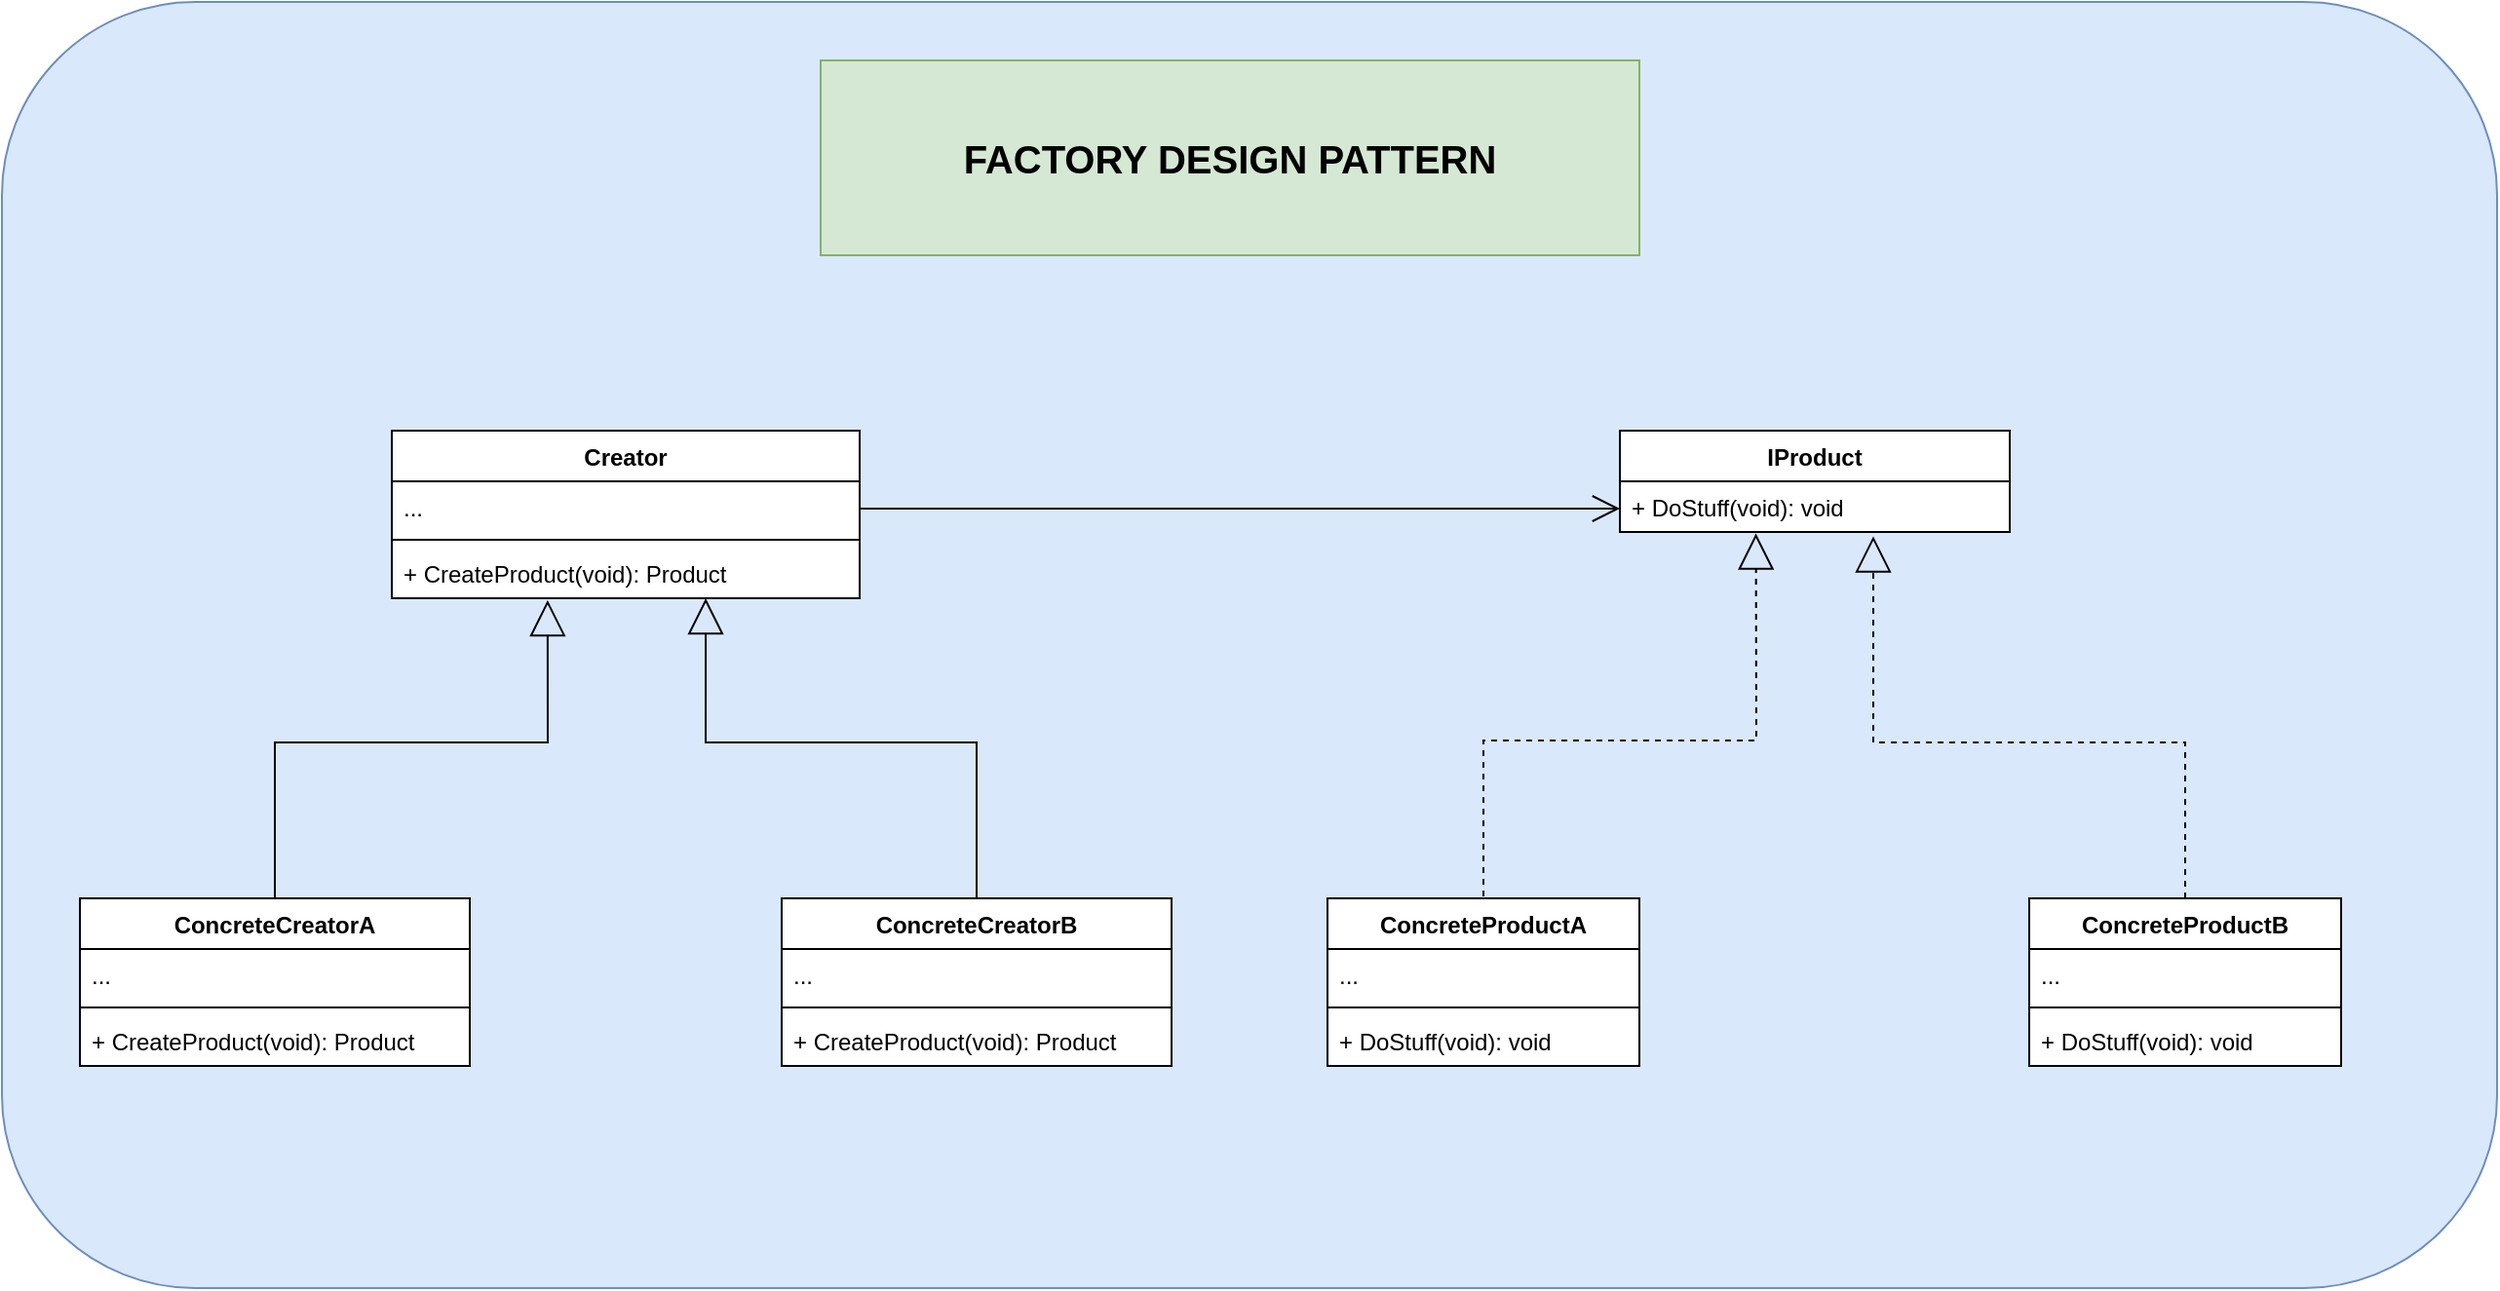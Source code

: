 <mxfile version="21.3.5" type="device">
  <diagram name="Factory" id="uKhcITJWB5Sb9AkPDuD4">
    <mxGraphModel dx="1434" dy="741" grid="1" gridSize="10" guides="1" tooltips="1" connect="1" arrows="1" fold="1" page="1" pageScale="1" pageWidth="3300" pageHeight="4681" math="0" shadow="0">
      <root>
        <mxCell id="0" />
        <mxCell id="1" parent="0" />
        <mxCell id="jqIcVa_ffuvFEN42weXx-35" value="" style="rounded=1;whiteSpace=wrap;html=1;fillColor=#dae8fc;strokeColor=#6c8ebf;" parent="1" vertex="1">
          <mxGeometry x="720" y="260" width="1280" height="660" as="geometry" />
        </mxCell>
        <mxCell id="jqIcVa_ffuvFEN42weXx-2" value="Creator" style="swimlane;fontStyle=1;align=center;verticalAlign=top;childLayout=stackLayout;horizontal=1;startSize=26;horizontalStack=0;resizeParent=1;resizeParentMax=0;resizeLast=0;collapsible=1;marginBottom=0;whiteSpace=wrap;html=1;fillStyle=solid;fillColor=default;swimlaneFillColor=default;" parent="1" vertex="1">
          <mxGeometry x="920" y="480" width="240" height="86" as="geometry" />
        </mxCell>
        <mxCell id="jqIcVa_ffuvFEN42weXx-3" value="..." style="text;strokeColor=none;fillColor=none;align=left;verticalAlign=top;spacingLeft=4;spacingRight=4;overflow=hidden;rotatable=0;points=[[0,0.5],[1,0.5]];portConstraint=eastwest;whiteSpace=wrap;html=1;" parent="jqIcVa_ffuvFEN42weXx-2" vertex="1">
          <mxGeometry y="26" width="240" height="26" as="geometry" />
        </mxCell>
        <mxCell id="jqIcVa_ffuvFEN42weXx-4" value="" style="line;strokeWidth=1;fillColor=none;align=left;verticalAlign=middle;spacingTop=-1;spacingLeft=3;spacingRight=3;rotatable=0;labelPosition=right;points=[];portConstraint=eastwest;strokeColor=inherit;" parent="jqIcVa_ffuvFEN42weXx-2" vertex="1">
          <mxGeometry y="52" width="240" height="8" as="geometry" />
        </mxCell>
        <mxCell id="jqIcVa_ffuvFEN42weXx-5" value="+ CreateProduct(void): Product" style="text;strokeColor=none;fillColor=none;align=left;verticalAlign=top;spacingLeft=4;spacingRight=4;overflow=hidden;rotatable=0;points=[[0,0.5],[1,0.5]];portConstraint=eastwest;whiteSpace=wrap;html=1;" parent="jqIcVa_ffuvFEN42weXx-2" vertex="1">
          <mxGeometry y="60" width="240" height="26" as="geometry" />
        </mxCell>
        <mxCell id="jqIcVa_ffuvFEN42weXx-6" value="IProduct" style="swimlane;fontStyle=1;align=center;verticalAlign=top;childLayout=stackLayout;horizontal=1;startSize=26;horizontalStack=0;resizeParent=1;resizeParentMax=0;resizeLast=0;collapsible=1;marginBottom=0;whiteSpace=wrap;html=1;fillStyle=solid;fillColor=default;swimlaneFillColor=default;" parent="1" vertex="1">
          <mxGeometry x="1550" y="480" width="200" height="52" as="geometry" />
        </mxCell>
        <mxCell id="jqIcVa_ffuvFEN42weXx-9" value="+ DoStuff(void): void" style="text;strokeColor=none;fillColor=none;align=left;verticalAlign=top;spacingLeft=4;spacingRight=4;overflow=hidden;rotatable=0;points=[[0,0.5],[1,0.5]];portConstraint=eastwest;whiteSpace=wrap;html=1;" parent="jqIcVa_ffuvFEN42weXx-6" vertex="1">
          <mxGeometry y="26" width="200" height="26" as="geometry" />
        </mxCell>
        <mxCell id="jqIcVa_ffuvFEN42weXx-10" value="ConcreteProductA" style="swimlane;fontStyle=1;align=center;verticalAlign=top;childLayout=stackLayout;horizontal=1;startSize=26;horizontalStack=0;resizeParent=1;resizeParentMax=0;resizeLast=0;collapsible=1;marginBottom=0;whiteSpace=wrap;html=1;fillStyle=solid;fillColor=default;swimlaneFillColor=default;" parent="1" vertex="1">
          <mxGeometry x="1400" y="720" width="160" height="86" as="geometry" />
        </mxCell>
        <mxCell id="jqIcVa_ffuvFEN42weXx-11" value="..." style="text;strokeColor=none;fillColor=none;align=left;verticalAlign=top;spacingLeft=4;spacingRight=4;overflow=hidden;rotatable=0;points=[[0,0.5],[1,0.5]];portConstraint=eastwest;whiteSpace=wrap;html=1;" parent="jqIcVa_ffuvFEN42weXx-10" vertex="1">
          <mxGeometry y="26" width="160" height="26" as="geometry" />
        </mxCell>
        <mxCell id="jqIcVa_ffuvFEN42weXx-12" value="" style="line;strokeWidth=1;fillColor=none;align=left;verticalAlign=middle;spacingTop=-1;spacingLeft=3;spacingRight=3;rotatable=0;labelPosition=right;points=[];portConstraint=eastwest;strokeColor=inherit;" parent="jqIcVa_ffuvFEN42weXx-10" vertex="1">
          <mxGeometry y="52" width="160" height="8" as="geometry" />
        </mxCell>
        <mxCell id="jqIcVa_ffuvFEN42weXx-13" value="+ DoStuff(void): void" style="text;strokeColor=none;fillColor=none;align=left;verticalAlign=top;spacingLeft=4;spacingRight=4;overflow=hidden;rotatable=0;points=[[0,0.5],[1,0.5]];portConstraint=eastwest;whiteSpace=wrap;html=1;" parent="jqIcVa_ffuvFEN42weXx-10" vertex="1">
          <mxGeometry y="60" width="160" height="26" as="geometry" />
        </mxCell>
        <mxCell id="jqIcVa_ffuvFEN42weXx-14" value="ConcreteProductB" style="swimlane;fontStyle=1;align=center;verticalAlign=top;childLayout=stackLayout;horizontal=1;startSize=26;horizontalStack=0;resizeParent=1;resizeParentMax=0;resizeLast=0;collapsible=1;marginBottom=0;whiteSpace=wrap;html=1;fillStyle=solid;fillColor=default;swimlaneFillColor=default;" parent="1" vertex="1">
          <mxGeometry x="1760" y="720" width="160" height="86" as="geometry" />
        </mxCell>
        <mxCell id="jqIcVa_ffuvFEN42weXx-15" value="..." style="text;strokeColor=none;fillColor=none;align=left;verticalAlign=top;spacingLeft=4;spacingRight=4;overflow=hidden;rotatable=0;points=[[0,0.5],[1,0.5]];portConstraint=eastwest;whiteSpace=wrap;html=1;" parent="jqIcVa_ffuvFEN42weXx-14" vertex="1">
          <mxGeometry y="26" width="160" height="26" as="geometry" />
        </mxCell>
        <mxCell id="jqIcVa_ffuvFEN42weXx-16" value="" style="line;strokeWidth=1;fillColor=none;align=left;verticalAlign=middle;spacingTop=-1;spacingLeft=3;spacingRight=3;rotatable=0;labelPosition=right;points=[];portConstraint=eastwest;strokeColor=inherit;" parent="jqIcVa_ffuvFEN42weXx-14" vertex="1">
          <mxGeometry y="52" width="160" height="8" as="geometry" />
        </mxCell>
        <mxCell id="jqIcVa_ffuvFEN42weXx-17" value="+ DoStuff(void): void" style="text;strokeColor=none;fillColor=none;align=left;verticalAlign=top;spacingLeft=4;spacingRight=4;overflow=hidden;rotatable=0;points=[[0,0.5],[1,0.5]];portConstraint=eastwest;whiteSpace=wrap;html=1;" parent="jqIcVa_ffuvFEN42weXx-14" vertex="1">
          <mxGeometry y="60" width="160" height="26" as="geometry" />
        </mxCell>
        <mxCell id="jqIcVa_ffuvFEN42weXx-18" value="ConcreteCreatorA" style="swimlane;fontStyle=1;align=center;verticalAlign=top;childLayout=stackLayout;horizontal=1;startSize=26;horizontalStack=0;resizeParent=1;resizeParentMax=0;resizeLast=0;collapsible=1;marginBottom=0;whiteSpace=wrap;html=1;fillStyle=solid;fillColor=default;swimlaneFillColor=default;" parent="1" vertex="1">
          <mxGeometry x="760" y="720" width="200" height="86" as="geometry" />
        </mxCell>
        <mxCell id="jqIcVa_ffuvFEN42weXx-19" value="..." style="text;strokeColor=none;fillColor=none;align=left;verticalAlign=top;spacingLeft=4;spacingRight=4;overflow=hidden;rotatable=0;points=[[0,0.5],[1,0.5]];portConstraint=eastwest;whiteSpace=wrap;html=1;" parent="jqIcVa_ffuvFEN42weXx-18" vertex="1">
          <mxGeometry y="26" width="200" height="26" as="geometry" />
        </mxCell>
        <mxCell id="jqIcVa_ffuvFEN42weXx-20" value="" style="line;strokeWidth=1;fillColor=none;align=left;verticalAlign=middle;spacingTop=-1;spacingLeft=3;spacingRight=3;rotatable=0;labelPosition=right;points=[];portConstraint=eastwest;strokeColor=inherit;" parent="jqIcVa_ffuvFEN42weXx-18" vertex="1">
          <mxGeometry y="52" width="200" height="8" as="geometry" />
        </mxCell>
        <mxCell id="jqIcVa_ffuvFEN42weXx-21" value="+ CreateProduct(void): Product" style="text;strokeColor=none;fillColor=none;align=left;verticalAlign=top;spacingLeft=4;spacingRight=4;overflow=hidden;rotatable=0;points=[[0,0.5],[1,0.5]];portConstraint=eastwest;whiteSpace=wrap;html=1;" parent="jqIcVa_ffuvFEN42weXx-18" vertex="1">
          <mxGeometry y="60" width="200" height="26" as="geometry" />
        </mxCell>
        <mxCell id="jqIcVa_ffuvFEN42weXx-23" value="ConcreteCreatorB" style="swimlane;fontStyle=1;align=center;verticalAlign=top;childLayout=stackLayout;horizontal=1;startSize=26;horizontalStack=0;resizeParent=1;resizeParentMax=0;resizeLast=0;collapsible=1;marginBottom=0;whiteSpace=wrap;html=1;fillStyle=solid;fillColor=default;swimlaneFillColor=default;" parent="1" vertex="1">
          <mxGeometry x="1120" y="720" width="200" height="86" as="geometry" />
        </mxCell>
        <mxCell id="jqIcVa_ffuvFEN42weXx-24" value="..." style="text;strokeColor=none;fillColor=none;align=left;verticalAlign=top;spacingLeft=4;spacingRight=4;overflow=hidden;rotatable=0;points=[[0,0.5],[1,0.5]];portConstraint=eastwest;whiteSpace=wrap;html=1;" parent="jqIcVa_ffuvFEN42weXx-23" vertex="1">
          <mxGeometry y="26" width="200" height="26" as="geometry" />
        </mxCell>
        <mxCell id="jqIcVa_ffuvFEN42weXx-25" value="" style="line;strokeWidth=1;fillColor=none;align=left;verticalAlign=middle;spacingTop=-1;spacingLeft=3;spacingRight=3;rotatable=0;labelPosition=right;points=[];portConstraint=eastwest;strokeColor=inherit;" parent="jqIcVa_ffuvFEN42weXx-23" vertex="1">
          <mxGeometry y="52" width="200" height="8" as="geometry" />
        </mxCell>
        <mxCell id="jqIcVa_ffuvFEN42weXx-26" value="+ CreateProduct(void): Product" style="text;strokeColor=none;fillColor=none;align=left;verticalAlign=top;spacingLeft=4;spacingRight=4;overflow=hidden;rotatable=0;points=[[0,0.5],[1,0.5]];portConstraint=eastwest;whiteSpace=wrap;html=1;" parent="jqIcVa_ffuvFEN42weXx-23" vertex="1">
          <mxGeometry y="60" width="200" height="26" as="geometry" />
        </mxCell>
        <mxCell id="jqIcVa_ffuvFEN42weXx-27" value="" style="endArrow=block;endSize=16;endFill=0;html=1;rounded=0;exitX=0.5;exitY=0;exitDx=0;exitDy=0;entryX=0.333;entryY=1.037;entryDx=0;entryDy=0;entryPerimeter=0;" parent="1" source="jqIcVa_ffuvFEN42weXx-18" target="jqIcVa_ffuvFEN42weXx-5" edge="1">
          <mxGeometry width="160" relative="1" as="geometry">
            <mxPoint x="880" y="640" as="sourcePoint" />
            <mxPoint x="1000" y="570" as="targetPoint" />
            <Array as="points">
              <mxPoint x="860" y="640" />
              <mxPoint x="1000" y="640" />
            </Array>
          </mxGeometry>
        </mxCell>
        <mxCell id="jqIcVa_ffuvFEN42weXx-28" value="" style="endArrow=block;endSize=16;endFill=0;html=1;rounded=0;exitX=0.5;exitY=0;exitDx=0;exitDy=0;entryX=0.671;entryY=1;entryDx=0;entryDy=0;entryPerimeter=0;" parent="1" source="jqIcVa_ffuvFEN42weXx-23" target="jqIcVa_ffuvFEN42weXx-5" edge="1">
          <mxGeometry width="160" relative="1" as="geometry">
            <mxPoint x="1150" y="700" as="sourcePoint" />
            <mxPoint x="1081" y="570" as="targetPoint" />
            <Array as="points">
              <mxPoint x="1220" y="640" />
              <mxPoint x="1081" y="640" />
            </Array>
          </mxGeometry>
        </mxCell>
        <mxCell id="jqIcVa_ffuvFEN42weXx-29" value="" style="endArrow=open;endFill=1;endSize=12;html=1;rounded=0;" parent="1" edge="1">
          <mxGeometry width="160" relative="1" as="geometry">
            <mxPoint x="1160" y="520" as="sourcePoint" />
            <mxPoint x="1550" y="520" as="targetPoint" />
          </mxGeometry>
        </mxCell>
        <mxCell id="jqIcVa_ffuvFEN42weXx-30" value="" style="endArrow=block;endSize=16;endFill=0;html=1;rounded=0;exitX=0.5;exitY=0;exitDx=0;exitDy=0;entryX=0.349;entryY=1.03;entryDx=0;entryDy=0;entryPerimeter=0;dashed=1;" parent="1" target="jqIcVa_ffuvFEN42weXx-9" edge="1">
          <mxGeometry width="160" relative="1" as="geometry">
            <mxPoint x="1480" y="719" as="sourcePoint" />
            <mxPoint x="1620" y="570" as="targetPoint" />
            <Array as="points">
              <mxPoint x="1480" y="639" />
              <mxPoint x="1620" y="639" />
            </Array>
          </mxGeometry>
        </mxCell>
        <mxCell id="jqIcVa_ffuvFEN42weXx-33" value="" style="endArrow=block;endSize=16;endFill=0;html=1;rounded=0;entryX=0.65;entryY=1.085;entryDx=0;entryDy=0;entryPerimeter=0;exitX=0.5;exitY=0;exitDx=0;exitDy=0;dashed=1;" parent="1" source="jqIcVa_ffuvFEN42weXx-14" target="jqIcVa_ffuvFEN42weXx-9" edge="1">
          <mxGeometry width="160" relative="1" as="geometry">
            <mxPoint x="1820" y="720" as="sourcePoint" />
            <mxPoint x="1680" y="570" as="targetPoint" />
            <Array as="points">
              <mxPoint x="1840" y="640" />
              <mxPoint x="1680" y="640" />
            </Array>
          </mxGeometry>
        </mxCell>
        <mxCell id="jqIcVa_ffuvFEN42weXx-36" value="&lt;font size=&quot;1&quot; style=&quot;&quot;&gt;&lt;b style=&quot;font-size: 20px;&quot;&gt;FACTORY DESIGN PATTERN&lt;/b&gt;&lt;/font&gt;" style="rounded=0;whiteSpace=wrap;html=1;fillColor=#d5e8d4;strokeColor=#82b366;" parent="1" vertex="1">
          <mxGeometry x="1140" y="290" width="420" height="100" as="geometry" />
        </mxCell>
      </root>
    </mxGraphModel>
  </diagram>
</mxfile>
